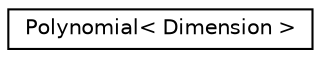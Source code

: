 digraph "Graphical Class Hierarchy"
{
 // LATEX_PDF_SIZE
  edge [fontname="Helvetica",fontsize="10",labelfontname="Helvetica",labelfontsize="10"];
  node [fontname="Helvetica",fontsize="10",shape=record];
  rankdir="LR";
  Node0 [label="Polynomial\< Dimension \>",height=0.2,width=0.4,color="black", fillcolor="white", style="filled",URL="$classPolynomial.html",tooltip=" "];
}

